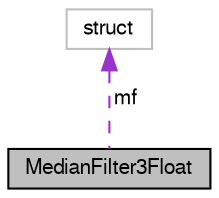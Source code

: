 digraph "MedianFilter3Float"
{
  edge [fontname="FreeSans",fontsize="10",labelfontname="FreeSans",labelfontsize="10"];
  node [fontname="FreeSans",fontsize="10",shape=record];
  Node1 [label="MedianFilter3Float",height=0.2,width=0.4,color="black", fillcolor="grey75", style="filled", fontcolor="black"];
  Node2 -> Node1 [dir="back",color="darkorchid3",fontsize="10",style="dashed",label=" mf" ,fontname="FreeSans"];
  Node2 [label="struct",height=0.2,width=0.4,color="grey75", fillcolor="white", style="filled"];
}
